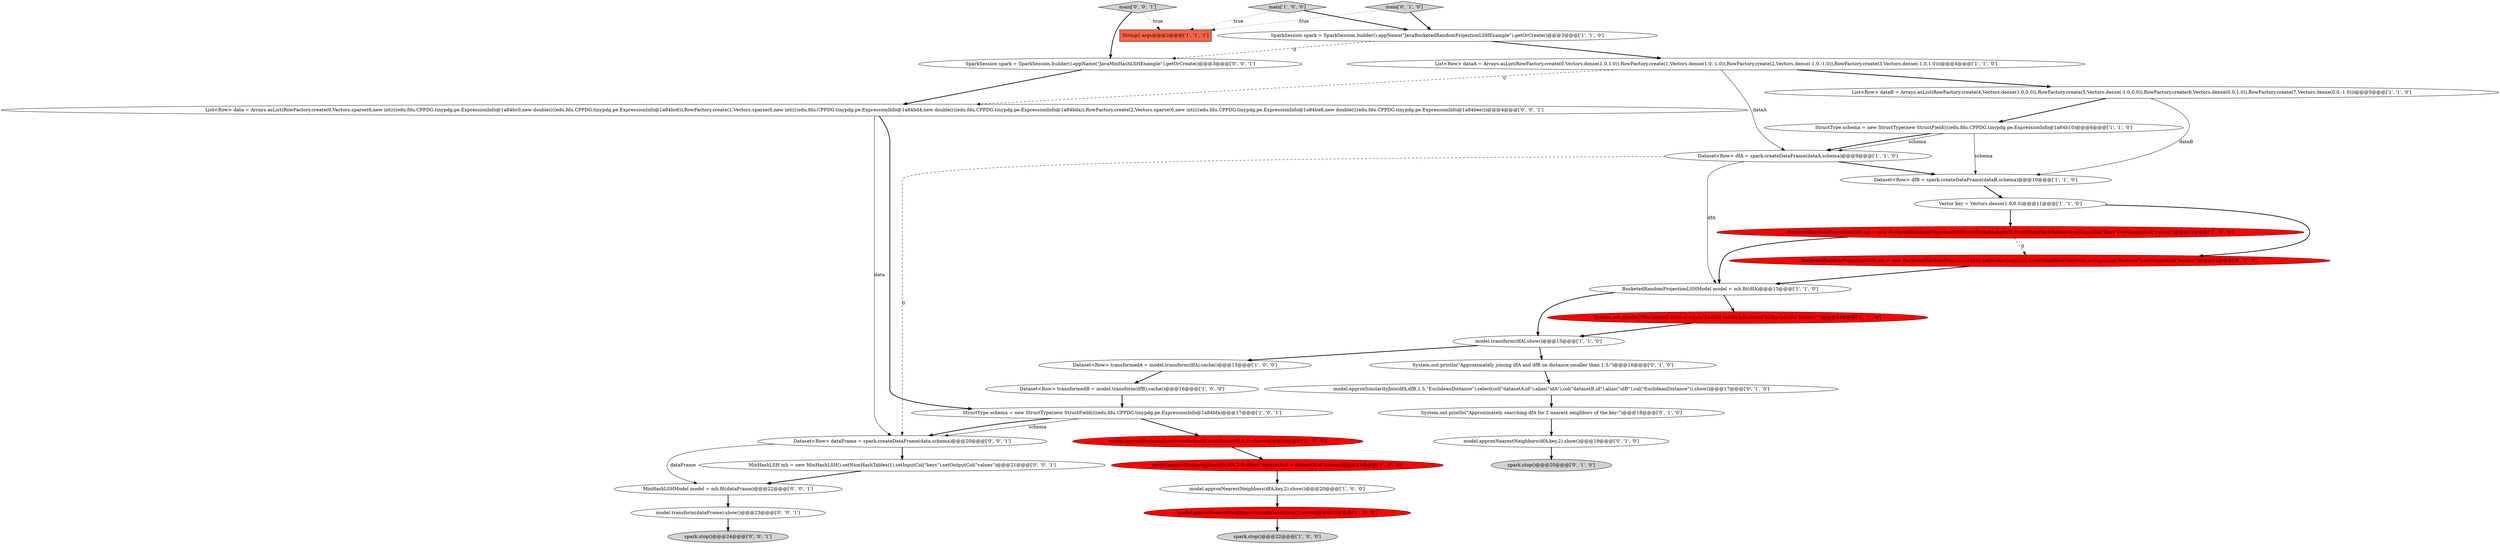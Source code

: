 digraph {
2 [style = filled, label = "model.approxSimilarityJoin(transformedA,transformedB,1.5).show()@@@18@@@['1', '0', '0']", fillcolor = red, shape = ellipse image = "AAA1AAABBB1BBB"];
22 [style = filled, label = "model.approxNearestNeighbors(dfA,key,2).show()@@@19@@@['0', '1', '0']", fillcolor = white, shape = ellipse image = "AAA0AAABBB2BBB"];
32 [style = filled, label = "MinHashLSHModel model = mh.fit(dataFrame)@@@22@@@['0', '0', '1']", fillcolor = white, shape = ellipse image = "AAA0AAABBB3BBB"];
8 [style = filled, label = "spark.stop()@@@22@@@['1', '0', '0']", fillcolor = lightgray, shape = ellipse image = "AAA0AAABBB1BBB"];
13 [style = filled, label = "List<Row> dataB = Arrays.asList(RowFactory.create(4,Vectors.dense(1.0,0.0)),RowFactory.create(5,Vectors.dense(-1.0,0.0)),RowFactory.create(6,Vectors.dense(0.0,1.0)),RowFactory.create(7,Vectors.dense(0.0,-1.0)))@@@5@@@['1', '1', '0']", fillcolor = white, shape = ellipse image = "AAA0AAABBB1BBB"];
29 [style = filled, label = "spark.stop()@@@24@@@['0', '0', '1']", fillcolor = lightgray, shape = ellipse image = "AAA0AAABBB3BBB"];
11 [style = filled, label = "Vector key = Vectors.dense(1.0,0.0)@@@11@@@['1', '1', '0']", fillcolor = white, shape = ellipse image = "AAA0AAABBB1BBB"];
23 [style = filled, label = "System.out.println(\"Approximately joining dfA and dfB on distance smaller than 1.5:\")@@@16@@@['0', '1', '0']", fillcolor = white, shape = ellipse image = "AAA0AAABBB2BBB"];
15 [style = filled, label = "Dataset<Row> transformedA = model.transform(dfA).cache()@@@15@@@['1', '0', '0']", fillcolor = white, shape = ellipse image = "AAA0AAABBB1BBB"];
33 [style = filled, label = "List<Row> data = Arrays.asList(RowFactory.create(0,Vectors.sparse(6,new int((((edu.fdu.CPPDG.tinypdg.pe.ExpressionInfo@1a84bc0,new double((((edu.fdu.CPPDG.tinypdg.pe.ExpressionInfo@1a84bc6)),RowFactory.create(1,Vectors.sparse(6,new int((((edu.fdu.CPPDG.tinypdg.pe.ExpressionInfo@1a84bd4,new double((((edu.fdu.CPPDG.tinypdg.pe.ExpressionInfo@1a84bda)),RowFactory.create(2,Vectors.sparse(6,new int((((edu.fdu.CPPDG.tinypdg.pe.ExpressionInfo@1a84be8,new double((((edu.fdu.CPPDG.tinypdg.pe.ExpressionInfo@1a84bee)))@@@4@@@['0', '0', '1']", fillcolor = white, shape = ellipse image = "AAA0AAABBB3BBB"];
7 [style = filled, label = "BucketedRandomProjectionLSH mh = new BucketedRandomProjectionLSH().setBucketLength(2.0).setNumHashTables(3).setInputCol(\"keys\").setOutputCol(\"values\")@@@12@@@['1', '0', '0']", fillcolor = red, shape = ellipse image = "AAA1AAABBB1BBB"];
12 [style = filled, label = "BucketedRandomProjectionLSHModel model = mh.fit(dfA)@@@13@@@['1', '1', '0']", fillcolor = white, shape = ellipse image = "AAA0AAABBB1BBB"];
31 [style = filled, label = "SparkSession spark = SparkSession.builder().appName(\"JavaMinHashLSHExample\").getOrCreate()@@@3@@@['0', '0', '1']", fillcolor = white, shape = ellipse image = "AAA0AAABBB3BBB"];
16 [style = filled, label = "model.approxNearestNeighbors(transformedA,key,2).show()@@@21@@@['1', '0', '0']", fillcolor = red, shape = ellipse image = "AAA1AAABBB1BBB"];
35 [style = filled, label = "model.transform(dataFrame).show()@@@23@@@['0', '0', '1']", fillcolor = white, shape = ellipse image = "AAA0AAABBB3BBB"];
26 [style = filled, label = "main['0', '1', '0']", fillcolor = lightgray, shape = diamond image = "AAA0AAABBB2BBB"];
25 [style = filled, label = "BucketedRandomProjectionLSH mh = new BucketedRandomProjectionLSH().setBucketLength(2.0).setNumHashTables(3).setInputCol(\"features\").setOutputCol(\"hashes\")@@@12@@@['0', '1', '0']", fillcolor = red, shape = ellipse image = "AAA1AAABBB2BBB"];
10 [style = filled, label = "SparkSession spark = SparkSession.builder().appName(\"JavaBucketedRandomProjectionLSHExample\").getOrCreate()@@@3@@@['1', '1', '0']", fillcolor = white, shape = ellipse image = "AAA0AAABBB1BBB"];
30 [style = filled, label = "main['0', '0', '1']", fillcolor = lightgray, shape = diamond image = "AAA0AAABBB3BBB"];
34 [style = filled, label = "Dataset<Row> dataFrame = spark.createDataFrame(data,schema)@@@20@@@['0', '0', '1']", fillcolor = white, shape = ellipse image = "AAA0AAABBB3BBB"];
21 [style = filled, label = "System.out.println(\"Approximately searching dfA for 2 nearest neighbors of the key:\")@@@18@@@['0', '1', '0']", fillcolor = white, shape = ellipse image = "AAA0AAABBB2BBB"];
0 [style = filled, label = "String(( args@@@2@@@['1', '1', '1']", fillcolor = tomato, shape = box image = "AAA0AAABBB1BBB"];
20 [style = filled, label = "System.out.println(\"The hashed dataset where hashed values are stored in the column 'hashes':\")@@@14@@@['0', '1', '0']", fillcolor = red, shape = ellipse image = "AAA1AAABBB2BBB"];
6 [style = filled, label = "StructType schema = new StructType(new StructField((((edu.fdu.CPPDG.tinypdg.pe.ExpressionInfo@1a84b10)@@@6@@@['1', '1', '0']", fillcolor = white, shape = ellipse image = "AAA0AAABBB1BBB"];
3 [style = filled, label = "main['1', '0', '0']", fillcolor = lightgray, shape = diamond image = "AAA0AAABBB1BBB"];
9 [style = filled, label = "StructType schema = new StructType(new StructField((((edu.fdu.CPPDG.tinypdg.pe.ExpressionInfo@1a84bfa)@@@17@@@['1', '0', '1']", fillcolor = white, shape = ellipse image = "AAA0AAABBB1BBB"];
28 [style = filled, label = "MinHashLSH mh = new MinHashLSH().setNumHashTables(1).setInputCol(\"keys\").setOutputCol(\"values\")@@@21@@@['0', '0', '1']", fillcolor = white, shape = ellipse image = "AAA0AAABBB3BBB"];
4 [style = filled, label = "model.approxNearestNeighbors(dfA,key,2).show()@@@20@@@['1', '0', '0']", fillcolor = white, shape = ellipse image = "AAA0AAABBB1BBB"];
17 [style = filled, label = "Dataset<Row> dfB = spark.createDataFrame(dataB,schema)@@@10@@@['1', '1', '0']", fillcolor = white, shape = ellipse image = "AAA0AAABBB1BBB"];
14 [style = filled, label = "Dataset<Row> transformedB = model.transform(dfB).cache()@@@16@@@['1', '0', '0']", fillcolor = white, shape = ellipse image = "AAA0AAABBB1BBB"];
1 [style = filled, label = "model.transform(dfA).show()@@@15@@@['1', '1', '0']", fillcolor = white, shape = ellipse image = "AAA0AAABBB1BBB"];
24 [style = filled, label = "model.approxSimilarityJoin(dfA,dfB,1.5,\"EuclideanDistance\").select(col(\"datasetA.id\").alias(\"idA\"),col(\"datasetB.id\").alias(\"idB\"),col(\"EuclideanDistance\")).show()@@@17@@@['0', '1', '0']", fillcolor = white, shape = ellipse image = "AAA0AAABBB2BBB"];
18 [style = filled, label = "model.approxSimilarityJoin(dfA,dfA,2.5).filter(\"datasetA.id < datasetB.id\").show()@@@19@@@['1', '0', '0']", fillcolor = red, shape = ellipse image = "AAA1AAABBB1BBB"];
27 [style = filled, label = "spark.stop()@@@20@@@['0', '1', '0']", fillcolor = lightgray, shape = ellipse image = "AAA0AAABBB2BBB"];
19 [style = filled, label = "Dataset<Row> dfA = spark.createDataFrame(dataA,schema)@@@9@@@['1', '1', '0']", fillcolor = white, shape = ellipse image = "AAA0AAABBB1BBB"];
5 [style = filled, label = "List<Row> dataA = Arrays.asList(RowFactory.create(0,Vectors.dense(1.0,1.0)),RowFactory.create(1,Vectors.dense(1.0,-1.0)),RowFactory.create(2,Vectors.dense(-1.0,-1.0)),RowFactory.create(3,Vectors.dense(-1.0,1.0)))@@@4@@@['1', '1', '0']", fillcolor = white, shape = ellipse image = "AAA0AAABBB1BBB"];
5->19 [style = solid, label="dataA"];
32->35 [style = bold, label=""];
35->29 [style = bold, label=""];
15->14 [style = bold, label=""];
16->8 [style = bold, label=""];
26->10 [style = bold, label=""];
7->12 [style = bold, label=""];
9->2 [style = bold, label=""];
1->15 [style = bold, label=""];
19->12 [style = solid, label="dfA"];
30->0 [style = dotted, label="true"];
9->34 [style = solid, label="schema"];
12->20 [style = bold, label=""];
10->31 [style = dashed, label="0"];
2->18 [style = bold, label=""];
19->17 [style = bold, label=""];
6->19 [style = bold, label=""];
20->1 [style = bold, label=""];
33->9 [style = bold, label=""];
12->1 [style = bold, label=""];
34->32 [style = solid, label="dataFrame"];
6->17 [style = solid, label="schema"];
1->23 [style = bold, label=""];
28->32 [style = bold, label=""];
34->28 [style = bold, label=""];
3->10 [style = bold, label=""];
19->34 [style = dashed, label="0"];
23->24 [style = bold, label=""];
33->34 [style = solid, label="data"];
10->5 [style = bold, label=""];
18->4 [style = bold, label=""];
22->27 [style = bold, label=""];
24->21 [style = bold, label=""];
25->12 [style = bold, label=""];
21->22 [style = bold, label=""];
30->31 [style = bold, label=""];
31->33 [style = bold, label=""];
5->13 [style = bold, label=""];
5->33 [style = dashed, label="0"];
3->0 [style = dotted, label="true"];
7->25 [style = dashed, label="0"];
14->9 [style = bold, label=""];
13->6 [style = bold, label=""];
13->17 [style = solid, label="dataB"];
11->7 [style = bold, label=""];
4->16 [style = bold, label=""];
11->25 [style = bold, label=""];
26->0 [style = dotted, label="true"];
6->19 [style = solid, label="schema"];
17->11 [style = bold, label=""];
9->34 [style = bold, label=""];
}
